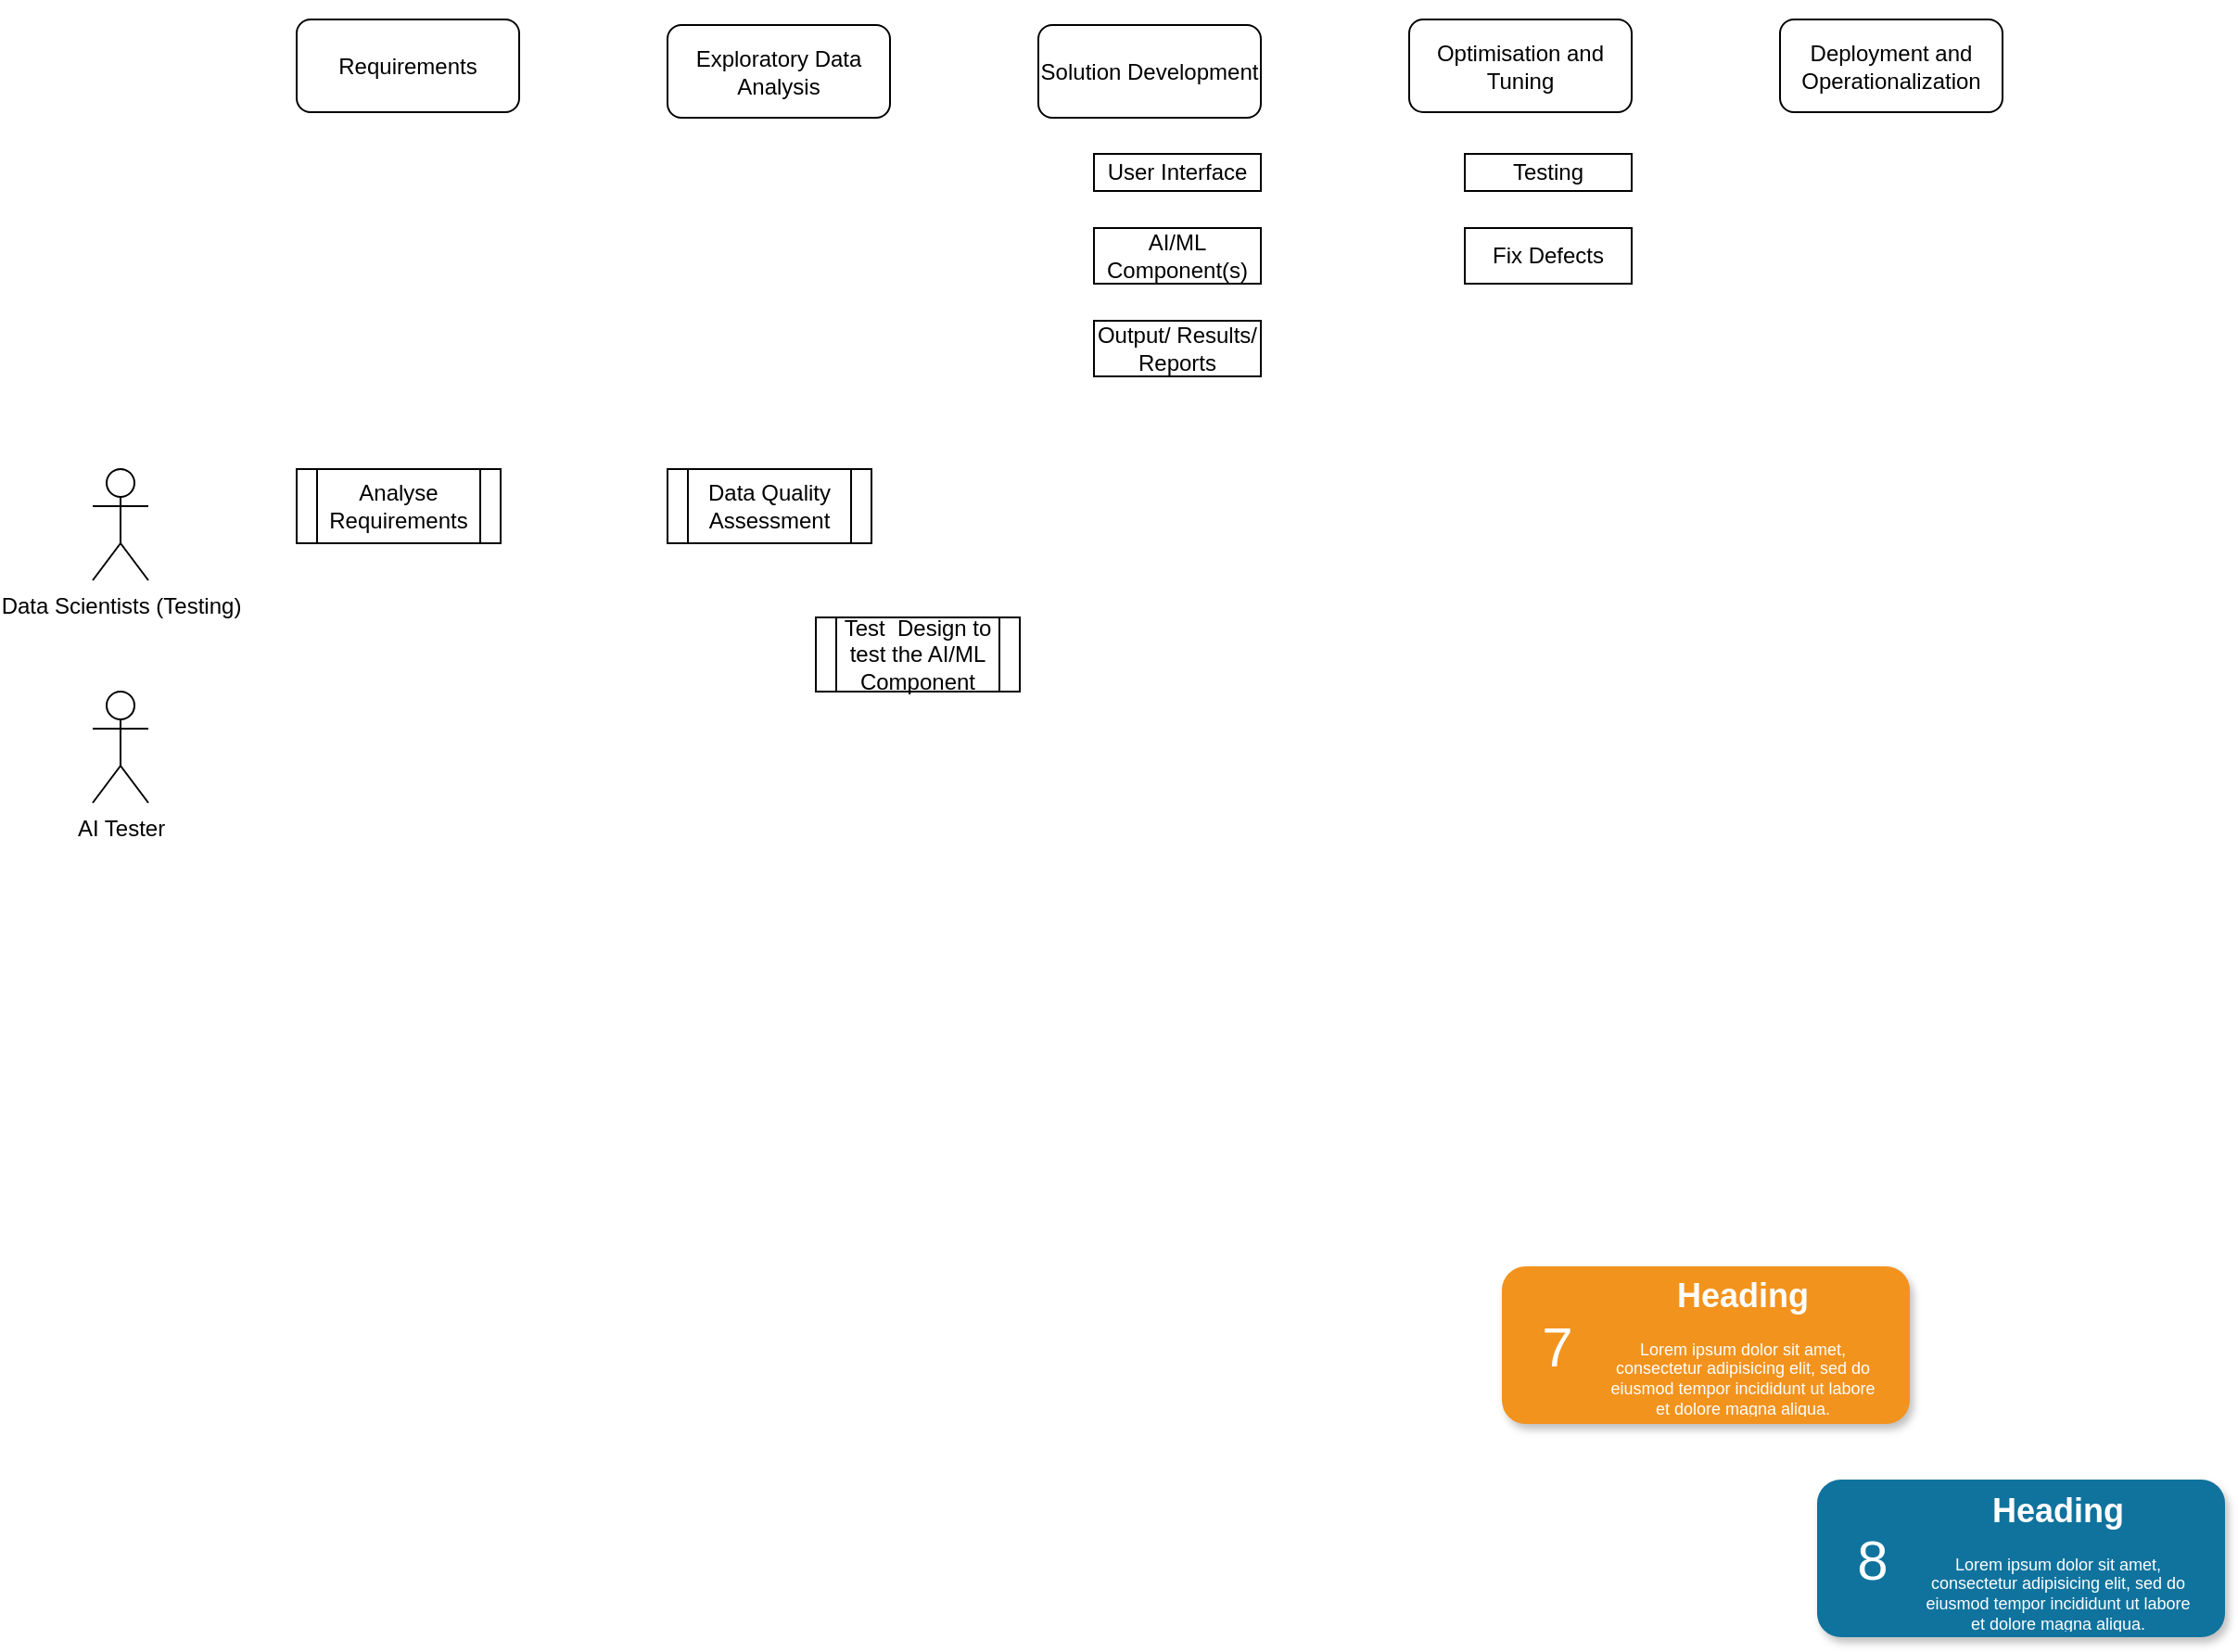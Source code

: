 <mxfile version="17.4.3" type="github">
  <diagram name="Page-1" id="fbcf5db9-b524-4cd4-e4f3-379dc89c3999">
    <mxGraphModel dx="1796" dy="645" grid="1" gridSize="10" guides="1" tooltips="1" connect="1" arrows="1" fold="1" page="1" pageScale="1" pageWidth="850" pageHeight="1100" background="none" math="0" shadow="0">
      <root>
        <mxCell id="0" />
        <mxCell id="1" parent="0" />
        <mxCell id="2a0f93b5c73ef8e7-14" value="" style="rounded=1;whiteSpace=wrap;html=1;strokeColor=none;strokeWidth=1;fillColor=#F2931E;fontSize=13;fontColor=#FFFFFF;align=center;gradientColor=none;gradientDirection=east;verticalAlign=top;shadow=1;" parent="1" vertex="1">
          <mxGeometry x="170" y="830" width="220" height="85" as="geometry" />
        </mxCell>
        <mxCell id="2a0f93b5c73ef8e7-15" value="7" style="text;html=1;strokeColor=none;fillColor=none;align=center;verticalAlign=middle;whiteSpace=wrap;fontSize=30;fontColor=#FFFFFF;" parent="1" vertex="1">
          <mxGeometry x="180" y="863" width="40" height="20" as="geometry" />
        </mxCell>
        <mxCell id="2a0f93b5c73ef8e7-16" value="" style="rounded=1;whiteSpace=wrap;html=1;strokeColor=none;strokeWidth=1;fillColor=#10739E;fontSize=13;fontColor=#FFFFFF;align=center;gradientColor=none;gradientDirection=east;verticalAlign=top;shadow=1;" parent="1" vertex="1">
          <mxGeometry x="340" y="945" width="220" height="85" as="geometry" />
        </mxCell>
        <mxCell id="2a0f93b5c73ef8e7-17" value="8" style="text;html=1;strokeColor=none;fillColor=none;align=center;verticalAlign=middle;whiteSpace=wrap;fontSize=30;fontColor=#FFFFFF;" parent="1" vertex="1">
          <mxGeometry x="350" y="978" width="40" height="20" as="geometry" />
        </mxCell>
        <mxCell id="2a0f93b5c73ef8e7-24" value="&lt;h1&gt;Heading&lt;/h1&gt;&lt;p&gt;Lorem ipsum dolor sit amet, consectetur adipisicing elit, sed do eiusmod tempor incididunt ut labore et dolore magna aliqua.&lt;/p&gt;" style="text;html=1;spacing=5;spacingTop=-20;whiteSpace=wrap;overflow=hidden;strokeColor=none;strokeWidth=4;fillColor=none;gradientColor=#007FFF;fontSize=9;fontColor=#FFFFFF;align=center;" parent="1" vertex="1">
          <mxGeometry x="220" y="834" width="160" height="77" as="geometry" />
        </mxCell>
        <mxCell id="2a0f93b5c73ef8e7-25" value="&lt;h1&gt;Heading&lt;/h1&gt;&lt;p&gt;Lorem ipsum dolor sit amet, consectetur adipisicing elit, sed do eiusmod tempor incididunt ut labore et dolore magna aliqua.&lt;/p&gt;" style="text;html=1;spacing=5;spacingTop=-20;whiteSpace=wrap;overflow=hidden;strokeColor=none;strokeWidth=4;fillColor=none;gradientColor=#007FFF;fontSize=9;fontColor=#FFFFFF;align=center;" parent="1" vertex="1">
          <mxGeometry x="390" y="950" width="160" height="77" as="geometry" />
        </mxCell>
        <mxCell id="moCQGtxOclJBB0WCNCtC-2" value="&lt;h1&gt;Requirements&lt;/h1&gt;&lt;h1&gt;&lt;br&gt;&lt;/h1&gt;" style="text;html=1;spacing=5;spacingTop=-20;whiteSpace=wrap;overflow=hidden;strokeColor=none;strokeWidth=4;fillColor=none;gradientColor=#007FFF;fontSize=9;fontColor=#FFFFFF;align=center;" vertex="1" parent="1">
          <mxGeometry x="-40" y="157.5" width="160" height="41" as="geometry" />
        </mxCell>
        <mxCell id="moCQGtxOclJBB0WCNCtC-3" value="Requirements" style="rounded=1;whiteSpace=wrap;html=1;fontSize=12;" vertex="1" parent="1">
          <mxGeometry x="-480" y="157.5" width="120" height="50" as="geometry" />
        </mxCell>
        <mxCell id="moCQGtxOclJBB0WCNCtC-4" value="Exploratory Data Analysis" style="rounded=1;whiteSpace=wrap;html=1;fontSize=12;" vertex="1" parent="1">
          <mxGeometry x="-280" y="160.5" width="120" height="50" as="geometry" />
        </mxCell>
        <mxCell id="moCQGtxOclJBB0WCNCtC-5" value="Solution Development" style="rounded=1;whiteSpace=wrap;html=1;fontSize=12;" vertex="1" parent="1">
          <mxGeometry x="-80" y="160.5" width="120" height="50" as="geometry" />
        </mxCell>
        <mxCell id="moCQGtxOclJBB0WCNCtC-6" value="Optimisation and Tuning" style="rounded=1;whiteSpace=wrap;html=1;fontSize=12;" vertex="1" parent="1">
          <mxGeometry x="120" y="157.5" width="120" height="50" as="geometry" />
        </mxCell>
        <mxCell id="moCQGtxOclJBB0WCNCtC-8" value="Deployment and Operationalization" style="rounded=1;whiteSpace=wrap;html=1;fontSize=12;" vertex="1" parent="1">
          <mxGeometry x="320" y="157.5" width="120" height="50" as="geometry" />
        </mxCell>
        <mxCell id="moCQGtxOclJBB0WCNCtC-9" value="User Interface" style="rounded=0;whiteSpace=wrap;html=1;fontSize=12;" vertex="1" parent="1">
          <mxGeometry x="-50" y="230" width="90" height="20" as="geometry" />
        </mxCell>
        <mxCell id="moCQGtxOclJBB0WCNCtC-10" value="AI/ML Component(s)&lt;span style=&quot;color: rgba(0 , 0 , 0 , 0) ; font-family: monospace ; font-size: 0px&quot;&gt;%3CmxGraphModel%3E%3Croot%3E%3CmxCell%20id%3D%220%22%2F%3E%3CmxCell%20id%3D%221%22%20parent%3D%220%22%2F%3E%3CmxCell%20id%3D%222%22%20value%3D%22User%20Interface%22%20style%3D%22rounded%3D0%3BwhiteSpace%3Dwrap%3Bhtml%3D1%3BfontSize%3D12%3B%22%20vertex%3D%221%22%20parent%3D%221%22%3E%3CmxGeometry%20x%3D%22-80%22%20y%3D%22230%22%20width%3D%2290%22%20height%3D%2220%22%20as%3D%22geometry%22%2F%3E%3C%2FmxCell%3E%3C%2Froot%3E%3C%2FmxGraphModel%3E&lt;/span&gt;" style="rounded=0;whiteSpace=wrap;html=1;fontSize=12;" vertex="1" parent="1">
          <mxGeometry x="-50" y="270" width="90" height="30" as="geometry" />
        </mxCell>
        <mxCell id="moCQGtxOclJBB0WCNCtC-11" value="Output/ Results/ Reports" style="rounded=0;whiteSpace=wrap;html=1;fontSize=12;" vertex="1" parent="1">
          <mxGeometry x="-50" y="320" width="90" height="30" as="geometry" />
        </mxCell>
        <mxCell id="moCQGtxOclJBB0WCNCtC-12" value="Testing" style="rounded=0;whiteSpace=wrap;html=1;fontSize=12;" vertex="1" parent="1">
          <mxGeometry x="150" y="230" width="90" height="20" as="geometry" />
        </mxCell>
        <mxCell id="moCQGtxOclJBB0WCNCtC-13" value="Fix Defects" style="rounded=0;whiteSpace=wrap;html=1;fontSize=12;" vertex="1" parent="1">
          <mxGeometry x="150" y="270" width="90" height="30" as="geometry" />
        </mxCell>
        <mxCell id="moCQGtxOclJBB0WCNCtC-14" value="Data Scientists (Testing)" style="shape=umlActor;verticalLabelPosition=bottom;verticalAlign=top;html=1;outlineConnect=0;fontSize=12;" vertex="1" parent="1">
          <mxGeometry x="-590" y="400" width="30" height="60" as="geometry" />
        </mxCell>
        <mxCell id="moCQGtxOclJBB0WCNCtC-17" value="AI Tester" style="shape=umlActor;verticalLabelPosition=bottom;verticalAlign=top;html=1;outlineConnect=0;fontSize=12;" vertex="1" parent="1">
          <mxGeometry x="-590" y="520" width="30" height="60" as="geometry" />
        </mxCell>
        <mxCell id="moCQGtxOclJBB0WCNCtC-18" value="Analyse Requirements" style="shape=process;whiteSpace=wrap;html=1;backgroundOutline=1;fontSize=12;" vertex="1" parent="1">
          <mxGeometry x="-480" y="400" width="110" height="40" as="geometry" />
        </mxCell>
        <mxCell id="moCQGtxOclJBB0WCNCtC-19" value="Data Quality Assessment" style="shape=process;whiteSpace=wrap;html=1;backgroundOutline=1;fontSize=12;" vertex="1" parent="1">
          <mxGeometry x="-280" y="400" width="110" height="40" as="geometry" />
        </mxCell>
        <mxCell id="moCQGtxOclJBB0WCNCtC-20" value="Test &amp;nbsp;Design to test the AI/ML Component" style="shape=process;whiteSpace=wrap;html=1;backgroundOutline=1;fontSize=12;" vertex="1" parent="1">
          <mxGeometry x="-200" y="480" width="110" height="40" as="geometry" />
        </mxCell>
      </root>
    </mxGraphModel>
  </diagram>
</mxfile>
